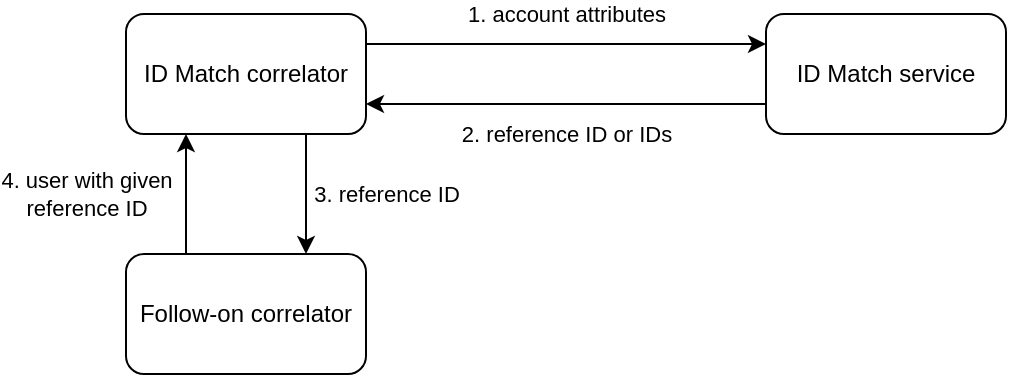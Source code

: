 <mxfile version="16.5.1" type="device"><diagram id="NgA085YWc5xPNxmeUIId" name="Page-1"><mxGraphModel dx="1102" dy="1025" grid="1" gridSize="10" guides="1" tooltips="1" connect="1" arrows="1" fold="1" page="1" pageScale="1" pageWidth="1169" pageHeight="827" math="0" shadow="0"><root><mxCell id="0"/><mxCell id="1" parent="0"/><mxCell id="wlAg8YUAeColleVXRJm3-1" value="1. account attributes" style="edgeStyle=orthogonalEdgeStyle;rounded=0;orthogonalLoop=1;jettySize=auto;html=1;exitX=1;exitY=0.25;exitDx=0;exitDy=0;entryX=0;entryY=0.25;entryDx=0;entryDy=0;" edge="1" parent="1" source="wlAg8YUAeColleVXRJm3-2" target="wlAg8YUAeColleVXRJm3-4"><mxGeometry y="15" relative="1" as="geometry"><mxPoint as="offset"/></mxGeometry></mxCell><mxCell id="wlAg8YUAeColleVXRJm3-6" value="3. reference ID" style="edgeStyle=orthogonalEdgeStyle;rounded=0;orthogonalLoop=1;jettySize=auto;html=1;exitX=0.75;exitY=1;exitDx=0;exitDy=0;entryX=0.75;entryY=0;entryDx=0;entryDy=0;" edge="1" parent="1" source="wlAg8YUAeColleVXRJm3-2" target="wlAg8YUAeColleVXRJm3-5"><mxGeometry y="40" relative="1" as="geometry"><mxPoint as="offset"/></mxGeometry></mxCell><mxCell id="wlAg8YUAeColleVXRJm3-2" value="ID Match correlator" style="rounded=1;whiteSpace=wrap;html=1;" vertex="1" parent="1"><mxGeometry x="240" y="440" width="120" height="60" as="geometry"/></mxCell><mxCell id="wlAg8YUAeColleVXRJm3-3" value="2. reference ID or IDs" style="edgeStyle=orthogonalEdgeStyle;rounded=0;orthogonalLoop=1;jettySize=auto;html=1;exitX=0;exitY=0.75;exitDx=0;exitDy=0;entryX=1;entryY=0.75;entryDx=0;entryDy=0;" edge="1" parent="1" source="wlAg8YUAeColleVXRJm3-4" target="wlAg8YUAeColleVXRJm3-2"><mxGeometry y="15" relative="1" as="geometry"><mxPoint as="offset"/></mxGeometry></mxCell><mxCell id="wlAg8YUAeColleVXRJm3-4" value="ID Match service" style="rounded=1;whiteSpace=wrap;html=1;" vertex="1" parent="1"><mxGeometry x="560" y="440" width="120" height="60" as="geometry"/></mxCell><mxCell id="wlAg8YUAeColleVXRJm3-7" value="4. user with given&lt;br&gt;reference ID" style="edgeStyle=orthogonalEdgeStyle;rounded=0;orthogonalLoop=1;jettySize=auto;html=1;exitX=0.25;exitY=0;exitDx=0;exitDy=0;entryX=0.25;entryY=1;entryDx=0;entryDy=0;" edge="1" parent="1" source="wlAg8YUAeColleVXRJm3-5" target="wlAg8YUAeColleVXRJm3-2"><mxGeometry y="50" relative="1" as="geometry"><mxPoint as="offset"/></mxGeometry></mxCell><mxCell id="wlAg8YUAeColleVXRJm3-5" value="Follow-on correlator" style="rounded=1;whiteSpace=wrap;html=1;" vertex="1" parent="1"><mxGeometry x="240" y="560" width="120" height="60" as="geometry"/></mxCell></root></mxGraphModel></diagram></mxfile>